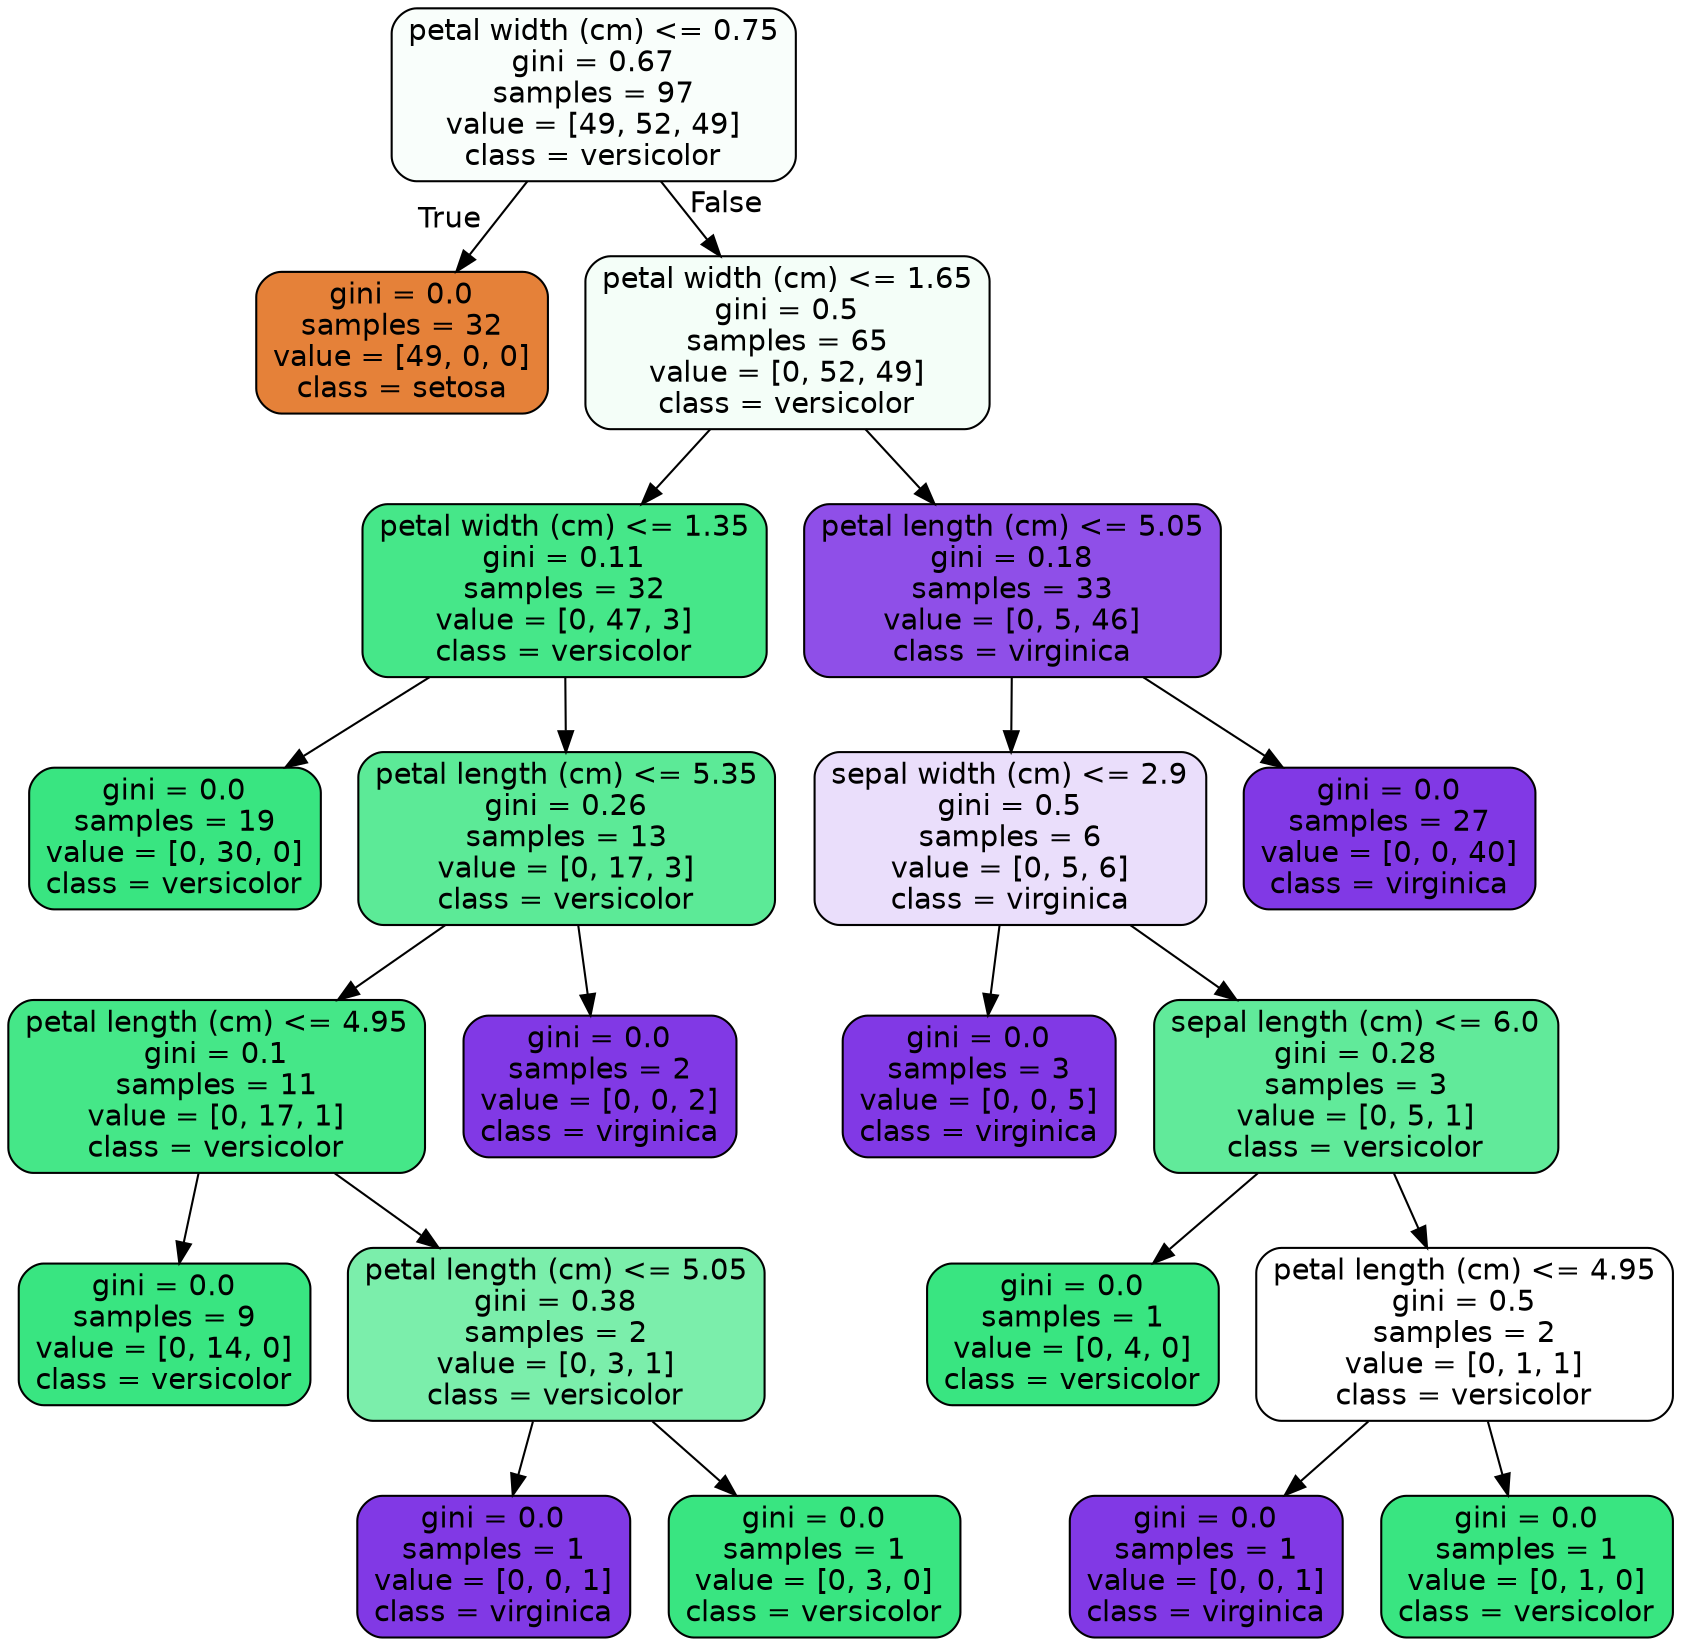 digraph Tree {
node [shape=box, style="filled, rounded", color="black", fontname=helvetica] ;
edge [fontname=helvetica] ;
0 [label="petal width (cm) <= 0.75\ngini = 0.67\nsamples = 97\nvalue = [49, 52, 49]\nclass = versicolor", fillcolor="#f9fefb"] ;
1 [label="gini = 0.0\nsamples = 32\nvalue = [49, 0, 0]\nclass = setosa", fillcolor="#e58139"] ;
0 -> 1 [labeldistance=2.5, labelangle=45, headlabel="True"] ;
2 [label="petal width (cm) <= 1.65\ngini = 0.5\nsamples = 65\nvalue = [0, 52, 49]\nclass = versicolor", fillcolor="#f4fef8"] ;
0 -> 2 [labeldistance=2.5, labelangle=-45, headlabel="False"] ;
3 [label="petal width (cm) <= 1.35\ngini = 0.11\nsamples = 32\nvalue = [0, 47, 3]\nclass = versicolor", fillcolor="#46e789"] ;
2 -> 3 ;
4 [label="gini = 0.0\nsamples = 19\nvalue = [0, 30, 0]\nclass = versicolor", fillcolor="#39e581"] ;
3 -> 4 ;
5 [label="petal length (cm) <= 5.35\ngini = 0.26\nsamples = 13\nvalue = [0, 17, 3]\nclass = versicolor", fillcolor="#5cea97"] ;
3 -> 5 ;
6 [label="petal length (cm) <= 4.95\ngini = 0.1\nsamples = 11\nvalue = [0, 17, 1]\nclass = versicolor", fillcolor="#45e788"] ;
5 -> 6 ;
7 [label="gini = 0.0\nsamples = 9\nvalue = [0, 14, 0]\nclass = versicolor", fillcolor="#39e581"] ;
6 -> 7 ;
8 [label="petal length (cm) <= 5.05\ngini = 0.38\nsamples = 2\nvalue = [0, 3, 1]\nclass = versicolor", fillcolor="#7beeab"] ;
6 -> 8 ;
9 [label="gini = 0.0\nsamples = 1\nvalue = [0, 0, 1]\nclass = virginica", fillcolor="#8139e5"] ;
8 -> 9 ;
10 [label="gini = 0.0\nsamples = 1\nvalue = [0, 3, 0]\nclass = versicolor", fillcolor="#39e581"] ;
8 -> 10 ;
11 [label="gini = 0.0\nsamples = 2\nvalue = [0, 0, 2]\nclass = virginica", fillcolor="#8139e5"] ;
5 -> 11 ;
12 [label="petal length (cm) <= 5.05\ngini = 0.18\nsamples = 33\nvalue = [0, 5, 46]\nclass = virginica", fillcolor="#8f4fe8"] ;
2 -> 12 ;
13 [label="sepal width (cm) <= 2.9\ngini = 0.5\nsamples = 6\nvalue = [0, 5, 6]\nclass = virginica", fillcolor="#eadefb"] ;
12 -> 13 ;
14 [label="gini = 0.0\nsamples = 3\nvalue = [0, 0, 5]\nclass = virginica", fillcolor="#8139e5"] ;
13 -> 14 ;
15 [label="sepal length (cm) <= 6.0\ngini = 0.28\nsamples = 3\nvalue = [0, 5, 1]\nclass = versicolor", fillcolor="#61ea9a"] ;
13 -> 15 ;
16 [label="gini = 0.0\nsamples = 1\nvalue = [0, 4, 0]\nclass = versicolor", fillcolor="#39e581"] ;
15 -> 16 ;
17 [label="petal length (cm) <= 4.95\ngini = 0.5\nsamples = 2\nvalue = [0, 1, 1]\nclass = versicolor", fillcolor="#ffffff"] ;
15 -> 17 ;
18 [label="gini = 0.0\nsamples = 1\nvalue = [0, 0, 1]\nclass = virginica", fillcolor="#8139e5"] ;
17 -> 18 ;
19 [label="gini = 0.0\nsamples = 1\nvalue = [0, 1, 0]\nclass = versicolor", fillcolor="#39e581"] ;
17 -> 19 ;
20 [label="gini = 0.0\nsamples = 27\nvalue = [0, 0, 40]\nclass = virginica", fillcolor="#8139e5"] ;
12 -> 20 ;
}